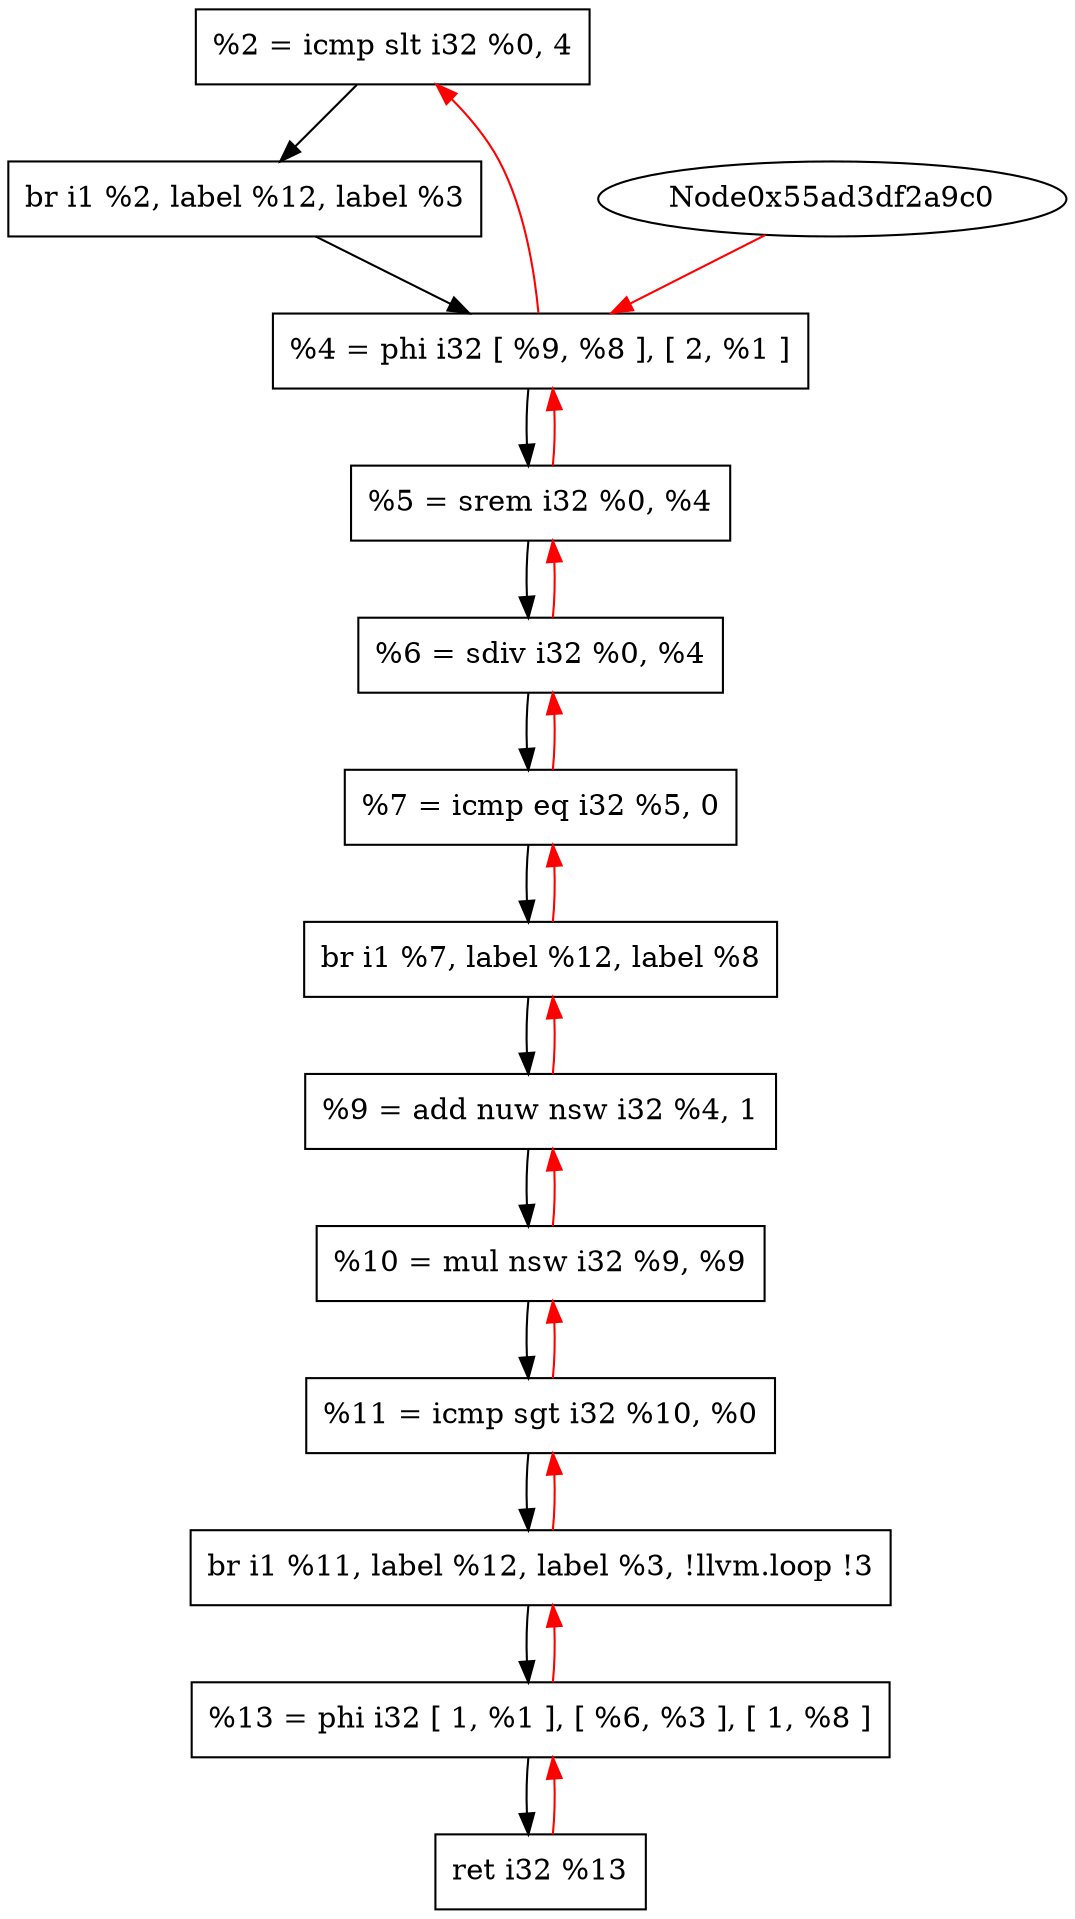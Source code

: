 digraph "DFG for '_Z15largest_divisori' function" {
 Node0x55ad3df2a950[shape=record, label="  %2 = icmp slt i32 %0, 4"];
 Node0x55ad3df2aa30[shape=record, label="  br i1 %2, label %12, label %3"];
 Node0x55ad3df2ab50[shape=record, label="  %4 = phi i32 [ %9, %8 ], [ 2, %1 ]"];
 Node0x55ad3df2ac50[shape=record, label="  %5 = srem i32 %0, %4"];
 Node0x55ad3df2ad20[shape=record, label="  %6 = sdiv i32 %0, %4"];
 Node0x55ad3df2ae00[shape=record, label="  %7 = icmp eq i32 %5, 0"];
 Node0x55ad3df2af00[shape=record, label="  br i1 %7, label %12, label %8"];
 Node0x55ad3df2b000[shape=record, label="  %9 = add nuw nsw i32 %4, 1"];
 Node0x55ad3df2b100[shape=record, label="  %10 = mul nsw i32 %9, %9"];
 Node0x55ad3df2b200[shape=record, label="  %11 = icmp sgt i32 %10, %0"];
 Node0x55ad3df2b300[shape=record, label="  br i1 %11, label %12, label %3, !llvm.loop !3"];
 Node0x55ad3df2b400[shape=record, label="  %13 = phi i32 [ 1, %1 ], [ %6, %3 ], [ 1, %8 ]"];
 Node0x55ad3df2b500[shape=record, label="  ret i32 %13"];
 Node0x55ad3df2a950 -> Node0x55ad3df2aa30
 Node0x55ad3df2aa30 -> Node0x55ad3df2ab50
 Node0x55ad3df2ab50 -> Node0x55ad3df2ac50
 Node0x55ad3df2ac50 -> Node0x55ad3df2ad20
 Node0x55ad3df2ad20 -> Node0x55ad3df2ae00
 Node0x55ad3df2ae00 -> Node0x55ad3df2af00
 Node0x55ad3df2af00 -> Node0x55ad3df2b000
 Node0x55ad3df2b000 -> Node0x55ad3df2b100
 Node0x55ad3df2b100 -> Node0x55ad3df2b200
 Node0x55ad3df2b200 -> Node0x55ad3df2b300
 Node0x55ad3df2b300 -> Node0x55ad3df2b400
 Node0x55ad3df2b400 -> Node0x55ad3df2b500
edge [color=red]
 Node0x55ad3df2a9c0 -> Node0x55ad3df2ab50
 Node0x55ad3df2ab50 -> Node0x55ad3df2a950
 Node0x55ad3df2ac50 -> Node0x55ad3df2ab50
 Node0x55ad3df2ad20 -> Node0x55ad3df2ac50
 Node0x55ad3df2ae00 -> Node0x55ad3df2ad20
 Node0x55ad3df2af00 -> Node0x55ad3df2ae00
 Node0x55ad3df2b000 -> Node0x55ad3df2af00
 Node0x55ad3df2b100 -> Node0x55ad3df2b000
 Node0x55ad3df2b200 -> Node0x55ad3df2b100
 Node0x55ad3df2b300 -> Node0x55ad3df2b200
 Node0x55ad3df2b400 -> Node0x55ad3df2b300
 Node0x55ad3df2b500 -> Node0x55ad3df2b400
}